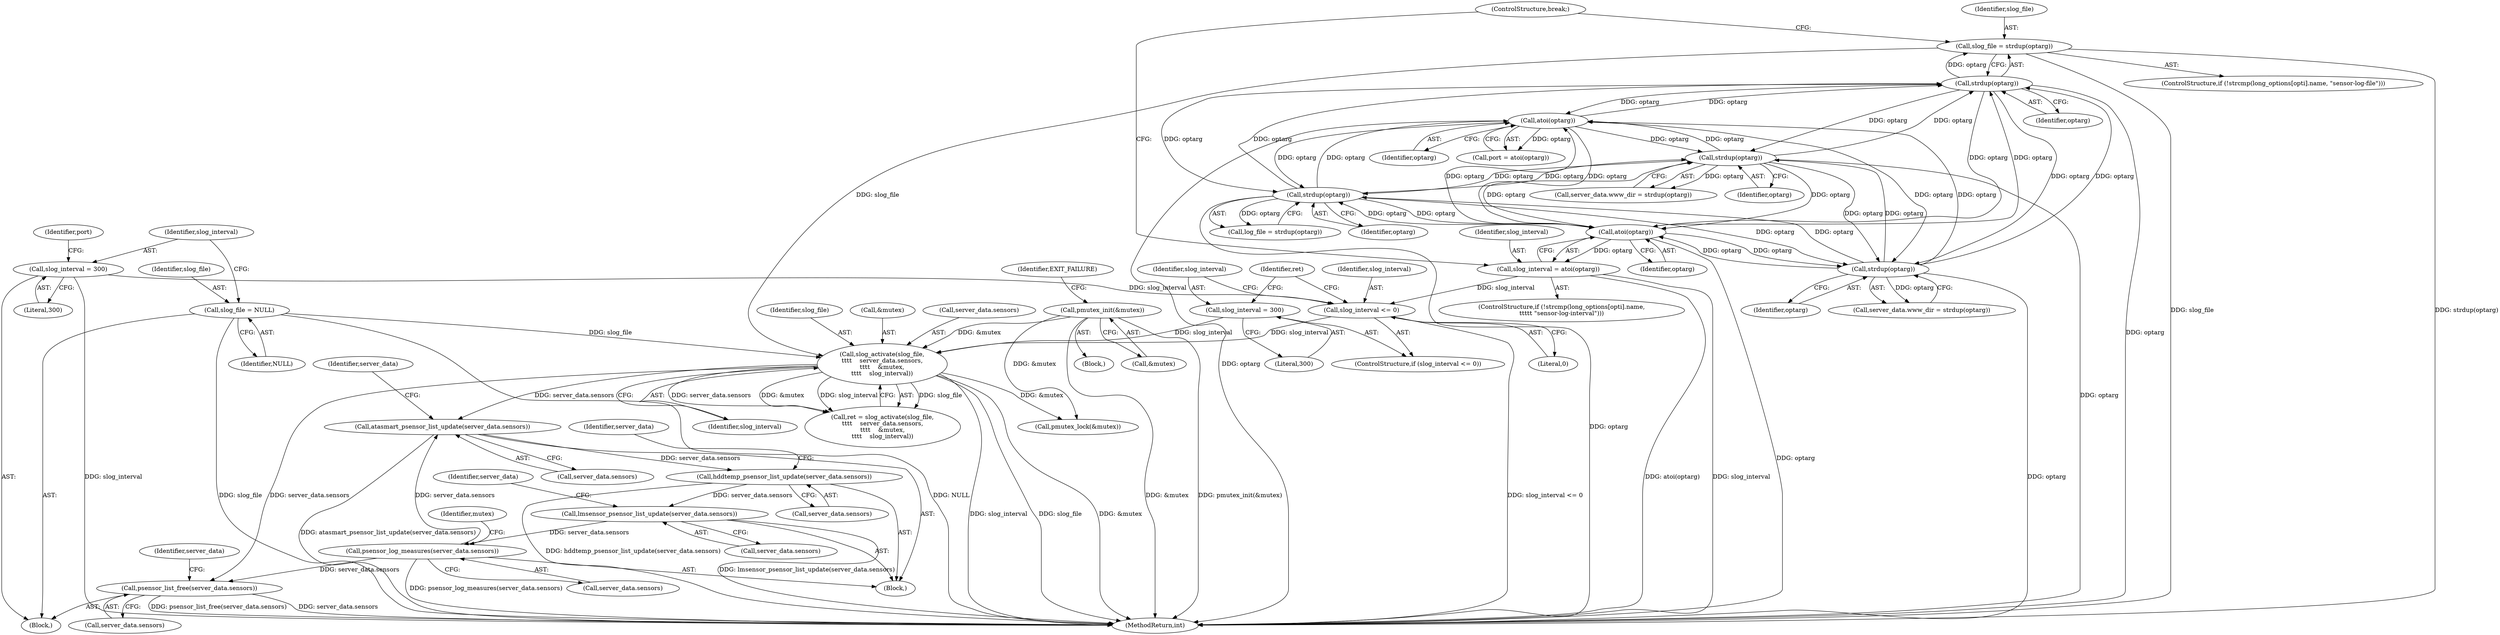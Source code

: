digraph "0_wpitchoune_8b10426dcc0246c1712a99460dd470dcb1cc4d9c_0@API" {
"1000371" [label="(Call,atasmart_psensor_list_update(server_data.sensors))"];
"1000341" [label="(Call,slog_activate(slog_file,\n\t\t\t\t    server_data.sensors,\n\t\t\t\t    &mutex,\n\t\t\t\t    slog_interval))"];
"1000226" [label="(Call,slog_file = strdup(optarg))"];
"1000228" [label="(Call,strdup(optarg))"];
"1000186" [label="(Call,atoi(optarg))"];
"1000178" [label="(Call,strdup(optarg))"];
"1000213" [label="(Call,strdup(optarg))"];
"1000242" [label="(Call,atoi(optarg))"];
"1000201" [label="(Call,strdup(optarg))"];
"1000142" [label="(Call,slog_file = NULL)"];
"1000283" [label="(Call,pmutex_init(&mutex))"];
"1000333" [label="(Call,slog_interval <= 0)"];
"1000145" [label="(Call,slog_interval = 300)"];
"1000240" [label="(Call,slog_interval = atoi(optarg))"];
"1000336" [label="(Call,slog_interval = 300)"];
"1000383" [label="(Call,psensor_log_measures(server_data.sensors))"];
"1000379" [label="(Call,lmsensor_psensor_list_update(server_data.sensors))"];
"1000375" [label="(Call,hddtemp_psensor_list_update(server_data.sensors))"];
"1000371" [label="(Call,atasmart_psensor_list_update(server_data.sensors))"];
"1000395" [label="(Call,psensor_list_free(server_data.sensors))"];
"1000375" [label="(Call,hddtemp_psensor_list_update(server_data.sensors))"];
"1000358" [label="(Block,)"];
"1000337" [label="(Identifier,slog_interval)"];
"1000244" [label="(ControlStructure,break;)"];
"1000240" [label="(Call,slog_interval = atoi(optarg))"];
"1000334" [label="(Identifier,slog_interval)"];
"1000241" [label="(Identifier,slog_interval)"];
"1000377" [label="(Identifier,server_data)"];
"1000174" [label="(Call,server_data.www_dir = strdup(optarg))"];
"1000385" [label="(Identifier,server_data)"];
"1000187" [label="(Identifier,optarg)"];
"1000144" [label="(Identifier,NULL)"];
"1000335" [label="(Literal,0)"];
"1000333" [label="(Call,slog_interval <= 0)"];
"1000381" [label="(Identifier,server_data)"];
"1000371" [label="(Call,atasmart_psensor_list_update(server_data.sensors))"];
"1000178" [label="(Call,strdup(optarg))"];
"1000389" [label="(Identifier,mutex)"];
"1000346" [label="(Call,&mutex)"];
"1000359" [label="(Call,pmutex_lock(&mutex))"];
"1000184" [label="(Call,port = atoi(optarg))"];
"1000401" [label="(Identifier,server_data)"];
"1000186" [label="(Call,atoi(optarg))"];
"1000142" [label="(Call,slog_file = NULL)"];
"1000343" [label="(Call,server_data.sensors)"];
"1000214" [label="(Identifier,optarg)"];
"1000340" [label="(Identifier,ret)"];
"1000379" [label="(Call,lmsensor_psensor_list_update(server_data.sensors))"];
"1000380" [label="(Call,server_data.sensors)"];
"1000348" [label="(Identifier,slog_interval)"];
"1000384" [label="(Call,server_data.sensors)"];
"1000226" [label="(Call,slog_file = strdup(optarg))"];
"1000231" [label="(ControlStructure,if (!strcmp(long_options[opti].name,\n\t\t\t\t\t \"sensor-log-interval\")))"];
"1000229" [label="(Identifier,optarg)"];
"1000341" [label="(Call,slog_activate(slog_file,\n\t\t\t\t    server_data.sensors,\n\t\t\t\t    &mutex,\n\t\t\t\t    slog_interval))"];
"1000336" [label="(Call,slog_interval = 300)"];
"1000228" [label="(Call,strdup(optarg))"];
"1000202" [label="(Identifier,optarg)"];
"1000149" [label="(Identifier,port)"];
"1000217" [label="(ControlStructure,if (!strcmp(long_options[opti].name, \"sensor-log-file\")))"];
"1000227" [label="(Identifier,slog_file)"];
"1000283" [label="(Call,pmutex_init(&mutex))"];
"1000287" [label="(Identifier,EXIT_FAILURE)"];
"1000146" [label="(Identifier,slog_interval)"];
"1000211" [label="(Call,log_file = strdup(optarg))"];
"1000104" [label="(Block,)"];
"1000396" [label="(Call,server_data.sensors)"];
"1000395" [label="(Call,psensor_list_free(server_data.sensors))"];
"1000143" [label="(Identifier,slog_file)"];
"1000242" [label="(Call,atoi(optarg))"];
"1000417" [label="(MethodReturn,int)"];
"1000342" [label="(Identifier,slog_file)"];
"1000243" [label="(Identifier,optarg)"];
"1000201" [label="(Call,strdup(optarg))"];
"1000167" [label="(Block,)"];
"1000332" [label="(ControlStructure,if (slog_interval <= 0))"];
"1000145" [label="(Call,slog_interval = 300)"];
"1000179" [label="(Identifier,optarg)"];
"1000147" [label="(Literal,300)"];
"1000339" [label="(Call,ret = slog_activate(slog_file,\n\t\t\t\t    server_data.sensors,\n\t\t\t\t    &mutex,\n\t\t\t\t    slog_interval))"];
"1000284" [label="(Call,&mutex)"];
"1000338" [label="(Literal,300)"];
"1000372" [label="(Call,server_data.sensors)"];
"1000197" [label="(Call,server_data.www_dir = strdup(optarg))"];
"1000213" [label="(Call,strdup(optarg))"];
"1000383" [label="(Call,psensor_log_measures(server_data.sensors))"];
"1000376" [label="(Call,server_data.sensors)"];
"1000371" -> "1000358"  [label="AST: "];
"1000371" -> "1000372"  [label="CFG: "];
"1000372" -> "1000371"  [label="AST: "];
"1000377" -> "1000371"  [label="CFG: "];
"1000371" -> "1000417"  [label="DDG: atasmart_psensor_list_update(server_data.sensors)"];
"1000341" -> "1000371"  [label="DDG: server_data.sensors"];
"1000383" -> "1000371"  [label="DDG: server_data.sensors"];
"1000371" -> "1000375"  [label="DDG: server_data.sensors"];
"1000341" -> "1000339"  [label="AST: "];
"1000341" -> "1000348"  [label="CFG: "];
"1000342" -> "1000341"  [label="AST: "];
"1000343" -> "1000341"  [label="AST: "];
"1000346" -> "1000341"  [label="AST: "];
"1000348" -> "1000341"  [label="AST: "];
"1000339" -> "1000341"  [label="CFG: "];
"1000341" -> "1000417"  [label="DDG: slog_interval"];
"1000341" -> "1000417"  [label="DDG: slog_file"];
"1000341" -> "1000417"  [label="DDG: &mutex"];
"1000341" -> "1000339"  [label="DDG: slog_file"];
"1000341" -> "1000339"  [label="DDG: server_data.sensors"];
"1000341" -> "1000339"  [label="DDG: &mutex"];
"1000341" -> "1000339"  [label="DDG: slog_interval"];
"1000226" -> "1000341"  [label="DDG: slog_file"];
"1000142" -> "1000341"  [label="DDG: slog_file"];
"1000283" -> "1000341"  [label="DDG: &mutex"];
"1000333" -> "1000341"  [label="DDG: slog_interval"];
"1000336" -> "1000341"  [label="DDG: slog_interval"];
"1000341" -> "1000359"  [label="DDG: &mutex"];
"1000341" -> "1000395"  [label="DDG: server_data.sensors"];
"1000226" -> "1000217"  [label="AST: "];
"1000226" -> "1000228"  [label="CFG: "];
"1000227" -> "1000226"  [label="AST: "];
"1000228" -> "1000226"  [label="AST: "];
"1000244" -> "1000226"  [label="CFG: "];
"1000226" -> "1000417"  [label="DDG: slog_file"];
"1000226" -> "1000417"  [label="DDG: strdup(optarg)"];
"1000228" -> "1000226"  [label="DDG: optarg"];
"1000228" -> "1000229"  [label="CFG: "];
"1000229" -> "1000228"  [label="AST: "];
"1000228" -> "1000417"  [label="DDG: optarg"];
"1000228" -> "1000178"  [label="DDG: optarg"];
"1000228" -> "1000186"  [label="DDG: optarg"];
"1000228" -> "1000201"  [label="DDG: optarg"];
"1000228" -> "1000213"  [label="DDG: optarg"];
"1000186" -> "1000228"  [label="DDG: optarg"];
"1000178" -> "1000228"  [label="DDG: optarg"];
"1000213" -> "1000228"  [label="DDG: optarg"];
"1000242" -> "1000228"  [label="DDG: optarg"];
"1000201" -> "1000228"  [label="DDG: optarg"];
"1000228" -> "1000242"  [label="DDG: optarg"];
"1000186" -> "1000184"  [label="AST: "];
"1000186" -> "1000187"  [label="CFG: "];
"1000187" -> "1000186"  [label="AST: "];
"1000184" -> "1000186"  [label="CFG: "];
"1000186" -> "1000417"  [label="DDG: optarg"];
"1000186" -> "1000178"  [label="DDG: optarg"];
"1000186" -> "1000184"  [label="DDG: optarg"];
"1000178" -> "1000186"  [label="DDG: optarg"];
"1000213" -> "1000186"  [label="DDG: optarg"];
"1000242" -> "1000186"  [label="DDG: optarg"];
"1000201" -> "1000186"  [label="DDG: optarg"];
"1000186" -> "1000201"  [label="DDG: optarg"];
"1000186" -> "1000213"  [label="DDG: optarg"];
"1000186" -> "1000242"  [label="DDG: optarg"];
"1000178" -> "1000174"  [label="AST: "];
"1000178" -> "1000179"  [label="CFG: "];
"1000179" -> "1000178"  [label="AST: "];
"1000174" -> "1000178"  [label="CFG: "];
"1000178" -> "1000417"  [label="DDG: optarg"];
"1000178" -> "1000174"  [label="DDG: optarg"];
"1000213" -> "1000178"  [label="DDG: optarg"];
"1000242" -> "1000178"  [label="DDG: optarg"];
"1000201" -> "1000178"  [label="DDG: optarg"];
"1000178" -> "1000201"  [label="DDG: optarg"];
"1000178" -> "1000213"  [label="DDG: optarg"];
"1000178" -> "1000242"  [label="DDG: optarg"];
"1000213" -> "1000211"  [label="AST: "];
"1000213" -> "1000214"  [label="CFG: "];
"1000214" -> "1000213"  [label="AST: "];
"1000211" -> "1000213"  [label="CFG: "];
"1000213" -> "1000417"  [label="DDG: optarg"];
"1000213" -> "1000201"  [label="DDG: optarg"];
"1000213" -> "1000211"  [label="DDG: optarg"];
"1000242" -> "1000213"  [label="DDG: optarg"];
"1000201" -> "1000213"  [label="DDG: optarg"];
"1000213" -> "1000242"  [label="DDG: optarg"];
"1000242" -> "1000240"  [label="AST: "];
"1000242" -> "1000243"  [label="CFG: "];
"1000243" -> "1000242"  [label="AST: "];
"1000240" -> "1000242"  [label="CFG: "];
"1000242" -> "1000417"  [label="DDG: optarg"];
"1000242" -> "1000201"  [label="DDG: optarg"];
"1000242" -> "1000240"  [label="DDG: optarg"];
"1000201" -> "1000242"  [label="DDG: optarg"];
"1000201" -> "1000197"  [label="AST: "];
"1000201" -> "1000202"  [label="CFG: "];
"1000202" -> "1000201"  [label="AST: "];
"1000197" -> "1000201"  [label="CFG: "];
"1000201" -> "1000417"  [label="DDG: optarg"];
"1000201" -> "1000197"  [label="DDG: optarg"];
"1000142" -> "1000104"  [label="AST: "];
"1000142" -> "1000144"  [label="CFG: "];
"1000143" -> "1000142"  [label="AST: "];
"1000144" -> "1000142"  [label="AST: "];
"1000146" -> "1000142"  [label="CFG: "];
"1000142" -> "1000417"  [label="DDG: NULL"];
"1000142" -> "1000417"  [label="DDG: slog_file"];
"1000283" -> "1000167"  [label="AST: "];
"1000283" -> "1000284"  [label="CFG: "];
"1000284" -> "1000283"  [label="AST: "];
"1000287" -> "1000283"  [label="CFG: "];
"1000283" -> "1000417"  [label="DDG: &mutex"];
"1000283" -> "1000417"  [label="DDG: pmutex_init(&mutex)"];
"1000283" -> "1000359"  [label="DDG: &mutex"];
"1000333" -> "1000332"  [label="AST: "];
"1000333" -> "1000335"  [label="CFG: "];
"1000334" -> "1000333"  [label="AST: "];
"1000335" -> "1000333"  [label="AST: "];
"1000337" -> "1000333"  [label="CFG: "];
"1000340" -> "1000333"  [label="CFG: "];
"1000333" -> "1000417"  [label="DDG: slog_interval <= 0"];
"1000145" -> "1000333"  [label="DDG: slog_interval"];
"1000240" -> "1000333"  [label="DDG: slog_interval"];
"1000145" -> "1000104"  [label="AST: "];
"1000145" -> "1000147"  [label="CFG: "];
"1000146" -> "1000145"  [label="AST: "];
"1000147" -> "1000145"  [label="AST: "];
"1000149" -> "1000145"  [label="CFG: "];
"1000145" -> "1000417"  [label="DDG: slog_interval"];
"1000240" -> "1000231"  [label="AST: "];
"1000241" -> "1000240"  [label="AST: "];
"1000244" -> "1000240"  [label="CFG: "];
"1000240" -> "1000417"  [label="DDG: atoi(optarg)"];
"1000240" -> "1000417"  [label="DDG: slog_interval"];
"1000336" -> "1000332"  [label="AST: "];
"1000336" -> "1000338"  [label="CFG: "];
"1000337" -> "1000336"  [label="AST: "];
"1000338" -> "1000336"  [label="AST: "];
"1000340" -> "1000336"  [label="CFG: "];
"1000383" -> "1000358"  [label="AST: "];
"1000383" -> "1000384"  [label="CFG: "];
"1000384" -> "1000383"  [label="AST: "];
"1000389" -> "1000383"  [label="CFG: "];
"1000383" -> "1000417"  [label="DDG: psensor_log_measures(server_data.sensors)"];
"1000379" -> "1000383"  [label="DDG: server_data.sensors"];
"1000383" -> "1000395"  [label="DDG: server_data.sensors"];
"1000379" -> "1000358"  [label="AST: "];
"1000379" -> "1000380"  [label="CFG: "];
"1000380" -> "1000379"  [label="AST: "];
"1000385" -> "1000379"  [label="CFG: "];
"1000379" -> "1000417"  [label="DDG: lmsensor_psensor_list_update(server_data.sensors)"];
"1000375" -> "1000379"  [label="DDG: server_data.sensors"];
"1000375" -> "1000358"  [label="AST: "];
"1000375" -> "1000376"  [label="CFG: "];
"1000376" -> "1000375"  [label="AST: "];
"1000381" -> "1000375"  [label="CFG: "];
"1000375" -> "1000417"  [label="DDG: hddtemp_psensor_list_update(server_data.sensors)"];
"1000395" -> "1000104"  [label="AST: "];
"1000395" -> "1000396"  [label="CFG: "];
"1000396" -> "1000395"  [label="AST: "];
"1000401" -> "1000395"  [label="CFG: "];
"1000395" -> "1000417"  [label="DDG: server_data.sensors"];
"1000395" -> "1000417"  [label="DDG: psensor_list_free(server_data.sensors)"];
}
